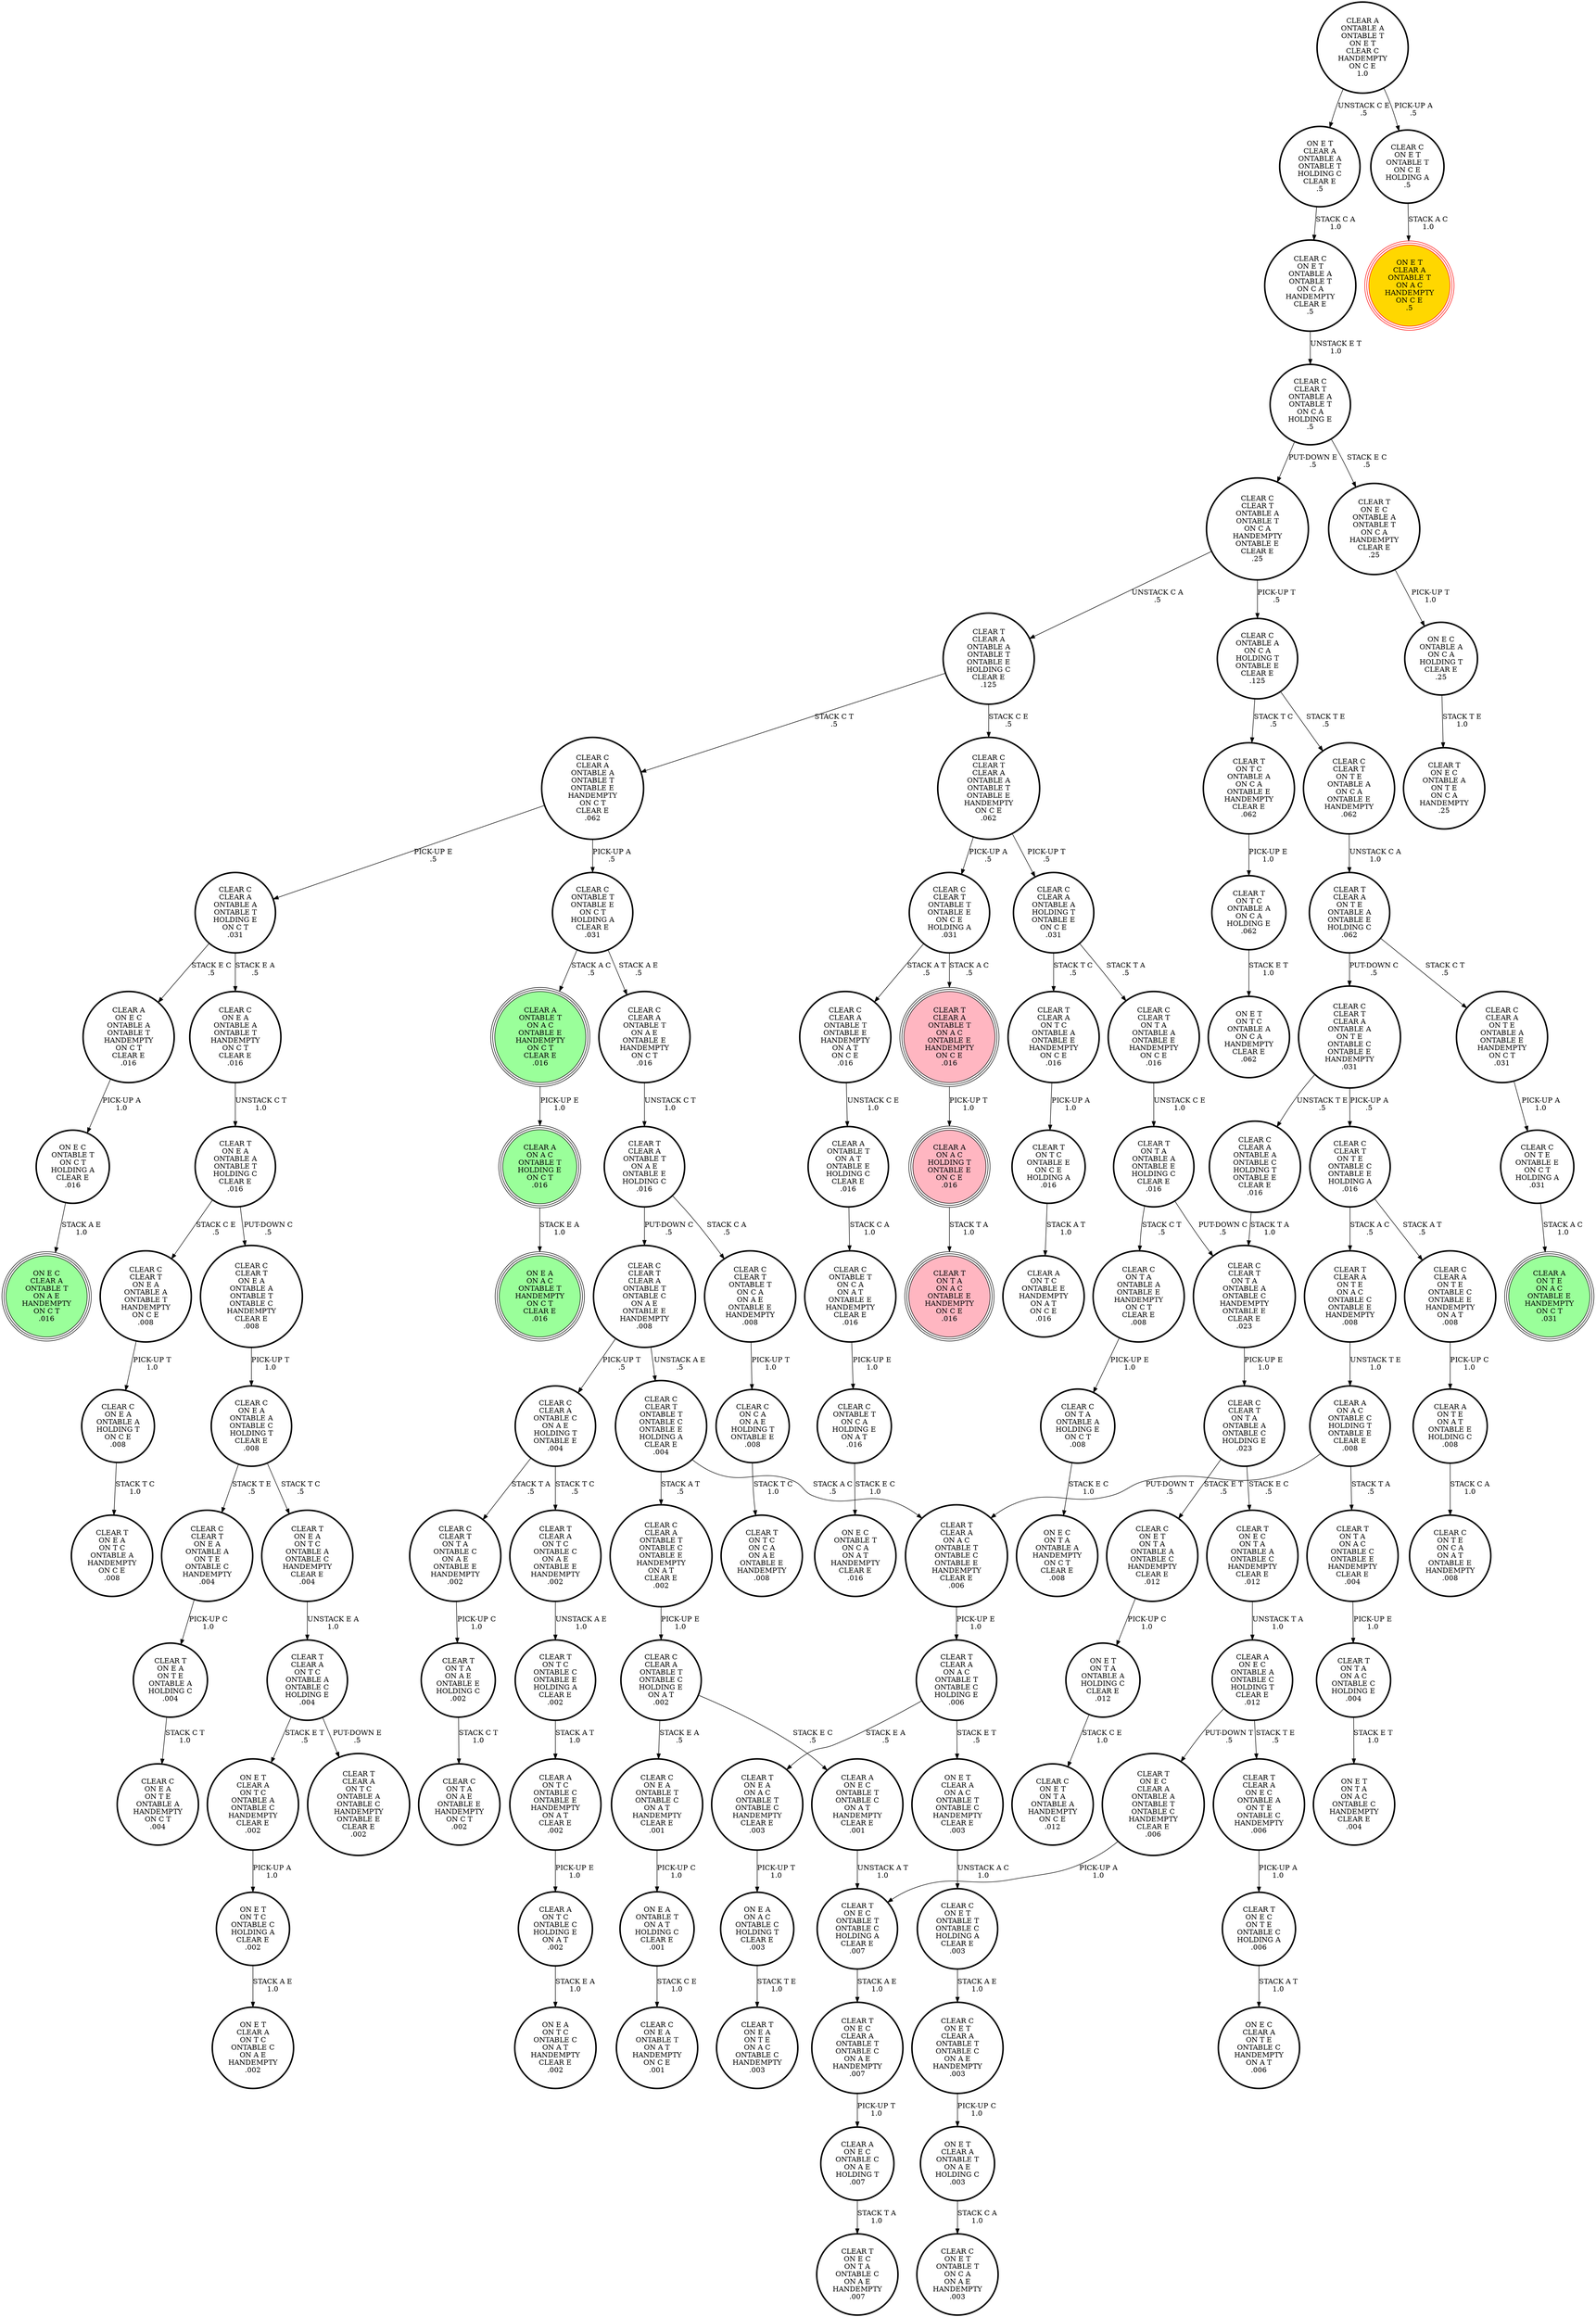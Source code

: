 digraph {
"CLEAR C\nCLEAR A\nON T E\nONTABLE C\nONTABLE E\nHANDEMPTY\nON A T\n.008\n" -> "CLEAR A\nON T E\nON A T\nONTABLE E\nHOLDING C\n.008\n"[label="PICK-UP C\n1.0\n"];
"CLEAR C\nCLEAR A\nONTABLE A\nHOLDING T\nONTABLE E\nON C E\n.031\n" -> "CLEAR T\nCLEAR A\nON T C\nONTABLE A\nONTABLE E\nHANDEMPTY\nON C E\n.016\n"[label="STACK T C\n.5\n"];
"CLEAR C\nCLEAR A\nONTABLE A\nHOLDING T\nONTABLE E\nON C E\n.031\n" -> "CLEAR C\nCLEAR T\nON T A\nONTABLE A\nONTABLE E\nHANDEMPTY\nON C E\n.016\n"[label="STACK T A\n.5\n"];
"CLEAR T\nON E A\nON A C\nONTABLE T\nONTABLE C\nHANDEMPTY\nCLEAR E\n.003\n" -> "ON E A\nON A C\nONTABLE C\nHOLDING T\nCLEAR E\n.003\n"[label="PICK-UP T\n1.0\n"];
"CLEAR C\nON T A\nONTABLE A\nHOLDING E\nON C T\n.008\n" -> "ON E C\nON T A\nONTABLE A\nHANDEMPTY\nON C T\nCLEAR E\n.008\n"[label="STACK E C\n1.0\n"];
"CLEAR T\nON T C\nONTABLE E\nON C E\nHOLDING A\n.016\n" -> "CLEAR A\nON T C\nONTABLE E\nHANDEMPTY\nON A T\nON C E\n.016\n"[label="STACK A T\n1.0\n"];
"CLEAR C\nON E T\nCLEAR A\nONTABLE T\nONTABLE C\nON A E\nHANDEMPTY\n.003\n" -> "ON E T\nCLEAR A\nONTABLE T\nON A E\nHOLDING C\n.003\n"[label="PICK-UP C\n1.0\n"];
"CLEAR T\nON E C\nON T E\nONTABLE C\nHOLDING A\n.006\n" -> "ON E C\nCLEAR A\nON T E\nONTABLE C\nHANDEMPTY\nON A T\n.006\n"[label="STACK A T\n1.0\n"];
"CLEAR T\nON T A\nONTABLE A\nONTABLE E\nHOLDING C\nCLEAR E\n.016\n" -> "CLEAR C\nCLEAR T\nON T A\nONTABLE A\nONTABLE C\nHANDEMPTY\nONTABLE E\nCLEAR E\n.023\n"[label="PUT-DOWN C\n.5\n"];
"CLEAR T\nON T A\nONTABLE A\nONTABLE E\nHOLDING C\nCLEAR E\n.016\n" -> "CLEAR C\nON T A\nONTABLE A\nONTABLE E\nHANDEMPTY\nON C T\nCLEAR E\n.008\n"[label="STACK C T\n.5\n"];
"CLEAR C\nCLEAR T\nONTABLE T\nONTABLE C\nONTABLE E\nHOLDING A\nCLEAR E\n.004\n" -> "CLEAR C\nCLEAR A\nONTABLE T\nONTABLE C\nONTABLE E\nHANDEMPTY\nON A T\nCLEAR E\n.002\n"[label="STACK A T\n.5\n"];
"CLEAR C\nCLEAR T\nONTABLE T\nONTABLE C\nONTABLE E\nHOLDING A\nCLEAR E\n.004\n" -> "CLEAR T\nCLEAR A\nON A C\nONTABLE T\nONTABLE C\nONTABLE E\nHANDEMPTY\nCLEAR E\n.006\n"[label="STACK A C\n.5\n"];
"CLEAR T\nON T C\nONTABLE A\nON C A\nONTABLE E\nHANDEMPTY\nCLEAR E\n.062\n" -> "CLEAR T\nON T C\nONTABLE A\nON C A\nHOLDING E\n.062\n"[label="PICK-UP E\n1.0\n"];
"CLEAR A\nON T C\nONTABLE C\nHOLDING E\nON A T\n.002\n" -> "ON E A\nON T C\nONTABLE C\nON A T\nHANDEMPTY\nCLEAR E\n.002\n"[label="STACK E A\n1.0\n"];
"CLEAR C\nON E T\nONTABLE A\nONTABLE T\nON C A\nHANDEMPTY\nCLEAR E\n.5\n" -> "CLEAR C\nCLEAR T\nONTABLE A\nONTABLE T\nON C A\nHOLDING E\n.5\n"[label="UNSTACK E T\n1.0\n"];
"CLEAR T\nCLEAR A\nON T C\nONTABLE A\nONTABLE E\nHANDEMPTY\nON C E\n.016\n" -> "CLEAR T\nON T C\nONTABLE E\nON C E\nHOLDING A\n.016\n"[label="PICK-UP A\n1.0\n"];
"CLEAR A\nON E C\nONTABLE C\nON A E\nHOLDING T\n.007\n" -> "CLEAR T\nON E C\nON T A\nONTABLE C\nON A E\nHANDEMPTY\n.007\n"[label="STACK T A\n1.0\n"];
"CLEAR T\nON T C\nONTABLE A\nON C A\nHOLDING E\n.062\n" -> "ON E T\nON T C\nONTABLE A\nON C A\nHANDEMPTY\nCLEAR E\n.062\n"[label="STACK E T\n1.0\n"];
"CLEAR C\nCLEAR T\nON T A\nONTABLE A\nONTABLE E\nHANDEMPTY\nON C E\n.016\n" -> "CLEAR T\nON T A\nONTABLE A\nONTABLE E\nHOLDING C\nCLEAR E\n.016\n"[label="UNSTACK C E\n1.0\n"];
"CLEAR A\nON E C\nONTABLE T\nONTABLE C\nON A T\nHANDEMPTY\nCLEAR E\n.001\n" -> "CLEAR T\nON E C\nONTABLE T\nONTABLE C\nHOLDING A\nCLEAR E\n.007\n"[label="UNSTACK A T\n1.0\n"];
"CLEAR T\nON E A\nON T E\nONTABLE A\nHOLDING C\n.004\n" -> "CLEAR C\nON E A\nON T E\nONTABLE A\nHANDEMPTY\nON C T\n.004\n"[label="STACK C T\n1.0\n"];
"CLEAR T\nCLEAR A\nONTABLE T\nON A C\nONTABLE E\nHANDEMPTY\nON C E\n.016\n" -> "CLEAR A\nON A C\nHOLDING T\nONTABLE E\nON C E\n.016\n"[label="PICK-UP T\n1.0\n"];
"CLEAR T\nCLEAR A\nON T E\nON A C\nONTABLE C\nONTABLE E\nHANDEMPTY\n.008\n" -> "CLEAR A\nON A C\nONTABLE C\nHOLDING T\nONTABLE E\nCLEAR E\n.008\n"[label="UNSTACK T E\n1.0\n"];
"CLEAR T\nON T A\nON A C\nONTABLE C\nONTABLE E\nHANDEMPTY\nCLEAR E\n.004\n" -> "CLEAR T\nON T A\nON A C\nONTABLE C\nHOLDING E\n.004\n"[label="PICK-UP E\n1.0\n"];
"CLEAR C\nONTABLE A\nON C A\nHOLDING T\nONTABLE E\nCLEAR E\n.125\n" -> "CLEAR C\nCLEAR T\nON T E\nONTABLE A\nON C A\nONTABLE E\nHANDEMPTY\n.062\n"[label="STACK T E\n.5\n"];
"CLEAR C\nONTABLE A\nON C A\nHOLDING T\nONTABLE E\nCLEAR E\n.125\n" -> "CLEAR T\nON T C\nONTABLE A\nON C A\nONTABLE E\nHANDEMPTY\nCLEAR E\n.062\n"[label="STACK T C\n.5\n"];
"ON E T\nCLEAR A\nON T C\nONTABLE A\nONTABLE C\nHANDEMPTY\nCLEAR E\n.002\n" -> "ON E T\nON T C\nONTABLE C\nHOLDING A\nCLEAR E\n.002\n"[label="PICK-UP A\n1.0\n"];
"CLEAR C\nON E A\nONTABLE A\nONTABLE C\nHOLDING T\nCLEAR E\n.008\n" -> "CLEAR T\nON E A\nON T C\nONTABLE A\nONTABLE C\nHANDEMPTY\nCLEAR E\n.004\n"[label="STACK T C\n.5\n"];
"CLEAR C\nON E A\nONTABLE A\nONTABLE C\nHOLDING T\nCLEAR E\n.008\n" -> "CLEAR C\nCLEAR T\nON E A\nONTABLE A\nON T E\nONTABLE C\nHANDEMPTY\n.004\n"[label="STACK T E\n.5\n"];
"CLEAR A\nONTABLE T\nON A C\nONTABLE E\nHANDEMPTY\nON C T\nCLEAR E\n.016\n" -> "CLEAR A\nON A C\nONTABLE T\nHOLDING E\nON C T\n.016\n"[label="PICK-UP E\n1.0\n"];
"CLEAR T\nON T A\nON A E\nONTABLE E\nHOLDING C\n.002\n" -> "CLEAR C\nON T A\nON A E\nONTABLE E\nHANDEMPTY\nON C T\n.002\n"[label="STACK C T\n1.0\n"];
"CLEAR T\nON T A\nON A C\nONTABLE C\nHOLDING E\n.004\n" -> "ON E T\nON T A\nON A C\nONTABLE C\nHANDEMPTY\nCLEAR E\n.004\n"[label="STACK E T\n1.0\n"];
"CLEAR T\nON E C\nONTABLE T\nONTABLE C\nHOLDING A\nCLEAR E\n.007\n" -> "CLEAR T\nON E C\nCLEAR A\nONTABLE T\nONTABLE C\nON A E\nHANDEMPTY\n.007\n"[label="STACK A E\n1.0\n"];
"CLEAR T\nCLEAR A\nON T C\nONTABLE A\nONTABLE C\nHOLDING E\n.004\n" -> "CLEAR T\nCLEAR A\nON T C\nONTABLE A\nONTABLE C\nHANDEMPTY\nONTABLE E\nCLEAR E\n.002\n"[label="PUT-DOWN E\n.5\n"];
"CLEAR T\nCLEAR A\nON T C\nONTABLE A\nONTABLE C\nHOLDING E\n.004\n" -> "ON E T\nCLEAR A\nON T C\nONTABLE A\nONTABLE C\nHANDEMPTY\nCLEAR E\n.002\n"[label="STACK E T\n.5\n"];
"CLEAR C\nON E T\nONTABLE T\nONTABLE C\nHOLDING A\nCLEAR E\n.003\n" -> "CLEAR C\nON E T\nCLEAR A\nONTABLE T\nONTABLE C\nON A E\nHANDEMPTY\n.003\n"[label="STACK A E\n1.0\n"];
"CLEAR A\nON T C\nONTABLE C\nONTABLE E\nHANDEMPTY\nON A T\nCLEAR E\n.002\n" -> "CLEAR A\nON T C\nONTABLE C\nHOLDING E\nON A T\n.002\n"[label="PICK-UP E\n1.0\n"];
"CLEAR C\nCLEAR T\nONTABLE T\nONTABLE E\nON C E\nHOLDING A\n.031\n" -> "CLEAR C\nCLEAR A\nONTABLE T\nONTABLE E\nHANDEMPTY\nON A T\nON C E\n.016\n"[label="STACK A T\n.5\n"];
"CLEAR C\nCLEAR T\nONTABLE T\nONTABLE E\nON C E\nHOLDING A\n.031\n" -> "CLEAR T\nCLEAR A\nONTABLE T\nON A C\nONTABLE E\nHANDEMPTY\nON C E\n.016\n"[label="STACK A C\n.5\n"];
"CLEAR C\nON E A\nONTABLE A\nONTABLE T\nHANDEMPTY\nON C T\nCLEAR E\n.016\n" -> "CLEAR T\nON E A\nONTABLE A\nONTABLE T\nHOLDING C\nCLEAR E\n.016\n"[label="UNSTACK C T\n1.0\n"];
"CLEAR A\nON A C\nONTABLE C\nHOLDING T\nONTABLE E\nCLEAR E\n.008\n" -> "CLEAR T\nCLEAR A\nON A C\nONTABLE T\nONTABLE C\nONTABLE E\nHANDEMPTY\nCLEAR E\n.006\n"[label="PUT-DOWN T\n.5\n"];
"CLEAR A\nON A C\nONTABLE C\nHOLDING T\nONTABLE E\nCLEAR E\n.008\n" -> "CLEAR T\nON T A\nON A C\nONTABLE C\nONTABLE E\nHANDEMPTY\nCLEAR E\n.004\n"[label="STACK T A\n.5\n"];
"CLEAR C\nCLEAR A\nONTABLE A\nONTABLE T\nONTABLE E\nHANDEMPTY\nON C T\nCLEAR E\n.062\n" -> "CLEAR C\nONTABLE T\nONTABLE E\nON C T\nHOLDING A\nCLEAR E\n.031\n"[label="PICK-UP A\n.5\n"];
"CLEAR C\nCLEAR A\nONTABLE A\nONTABLE T\nONTABLE E\nHANDEMPTY\nON C T\nCLEAR E\n.062\n" -> "CLEAR C\nCLEAR A\nONTABLE A\nONTABLE T\nHOLDING E\nON C T\n.031\n"[label="PICK-UP E\n.5\n"];
"CLEAR T\nON E C\nCLEAR A\nONTABLE T\nONTABLE C\nON A E\nHANDEMPTY\n.007\n" -> "CLEAR A\nON E C\nONTABLE C\nON A E\nHOLDING T\n.007\n"[label="PICK-UP T\n1.0\n"];
"CLEAR T\nON E C\nCLEAR A\nONTABLE A\nONTABLE T\nONTABLE C\nHANDEMPTY\nCLEAR E\n.006\n" -> "CLEAR T\nON E C\nONTABLE T\nONTABLE C\nHOLDING A\nCLEAR E\n.007\n"[label="PICK-UP A\n1.0\n"];
"CLEAR C\nCLEAR T\nON T A\nONTABLE A\nONTABLE C\nHANDEMPTY\nONTABLE E\nCLEAR E\n.023\n" -> "CLEAR C\nCLEAR T\nON T A\nONTABLE A\nONTABLE C\nHOLDING E\n.023\n"[label="PICK-UP E\n1.0\n"];
"CLEAR C\nCLEAR T\nCLEAR A\nONTABLE T\nONTABLE C\nON A E\nONTABLE E\nHANDEMPTY\n.008\n" -> "CLEAR C\nCLEAR A\nONTABLE C\nON A E\nHOLDING T\nONTABLE E\n.004\n"[label="PICK-UP T\n.5\n"];
"CLEAR C\nCLEAR T\nCLEAR A\nONTABLE T\nONTABLE C\nON A E\nONTABLE E\nHANDEMPTY\n.008\n" -> "CLEAR C\nCLEAR T\nONTABLE T\nONTABLE C\nONTABLE E\nHOLDING A\nCLEAR E\n.004\n"[label="UNSTACK A E\n.5\n"];
"CLEAR A\nON T E\nON A T\nONTABLE E\nHOLDING C\n.008\n" -> "CLEAR C\nON T E\nON C A\nON A T\nONTABLE E\nHANDEMPTY\n.008\n"[label="STACK C A\n1.0\n"];
"CLEAR C\nON E T\nONTABLE T\nON C E\nHOLDING A\n.5\n" -> "ON E T\nCLEAR A\nONTABLE T\nON A C\nHANDEMPTY\nON C E\n.5\n"[label="STACK A C\n1.0\n"];
"CLEAR C\nCLEAR A\nONTABLE A\nONTABLE T\nHOLDING E\nON C T\n.031\n" -> "CLEAR A\nON E C\nONTABLE A\nONTABLE T\nHANDEMPTY\nON C T\nCLEAR E\n.016\n"[label="STACK E C\n.5\n"];
"CLEAR C\nCLEAR A\nONTABLE A\nONTABLE T\nHOLDING E\nON C T\n.031\n" -> "CLEAR C\nON E A\nONTABLE A\nONTABLE T\nHANDEMPTY\nON C T\nCLEAR E\n.016\n"[label="STACK E A\n.5\n"];
"CLEAR C\nON E A\nONTABLE A\nHOLDING T\nON C E\n.008\n" -> "CLEAR T\nON E A\nON T C\nONTABLE A\nHANDEMPTY\nON C E\n.008\n"[label="STACK T C\n1.0\n"];
"CLEAR T\nCLEAR A\nON E C\nONTABLE A\nON T E\nONTABLE C\nHANDEMPTY\n.006\n" -> "CLEAR T\nON E C\nON T E\nONTABLE C\nHOLDING A\n.006\n"[label="PICK-UP A\n1.0\n"];
"CLEAR C\nONTABLE T\nONTABLE E\nON C T\nHOLDING A\nCLEAR E\n.031\n" -> "CLEAR C\nCLEAR A\nONTABLE T\nON A E\nONTABLE E\nHANDEMPTY\nON C T\n.016\n"[label="STACK A E\n.5\n"];
"CLEAR C\nONTABLE T\nONTABLE E\nON C T\nHOLDING A\nCLEAR E\n.031\n" -> "CLEAR A\nONTABLE T\nON A C\nONTABLE E\nHANDEMPTY\nON C T\nCLEAR E\n.016\n"[label="STACK A C\n.5\n"];
"CLEAR C\nONTABLE T\nON C A\nHOLDING E\nON A T\n.016\n" -> "ON E C\nONTABLE T\nON C A\nON A T\nHANDEMPTY\nCLEAR E\n.016\n"[label="STACK E C\n1.0\n"];
"ON E T\nCLEAR A\nONTABLE T\nON A E\nHOLDING C\n.003\n" -> "CLEAR C\nON E T\nONTABLE T\nON C A\nON A E\nHANDEMPTY\n.003\n"[label="STACK C A\n1.0\n"];
"CLEAR C\nCLEAR A\nONTABLE T\nONTABLE E\nHANDEMPTY\nON A T\nON C E\n.016\n" -> "CLEAR A\nONTABLE T\nON A T\nONTABLE E\nHOLDING C\nCLEAR E\n.016\n"[label="UNSTACK C E\n1.0\n"];
"ON E A\nON A C\nONTABLE C\nHOLDING T\nCLEAR E\n.003\n" -> "CLEAR T\nON E A\nON T E\nON A C\nONTABLE C\nHANDEMPTY\n.003\n"[label="STACK T E\n1.0\n"];
"CLEAR A\nON E C\nONTABLE A\nONTABLE T\nHANDEMPTY\nON C T\nCLEAR E\n.016\n" -> "ON E C\nONTABLE T\nON C T\nHOLDING A\nCLEAR E\n.016\n"[label="PICK-UP A\n1.0\n"];
"CLEAR T\nON E A\nON T C\nONTABLE A\nONTABLE C\nHANDEMPTY\nCLEAR E\n.004\n" -> "CLEAR T\nCLEAR A\nON T C\nONTABLE A\nONTABLE C\nHOLDING E\n.004\n"[label="UNSTACK E A\n1.0\n"];
"ON E T\nCLEAR A\nONTABLE A\nONTABLE T\nHOLDING C\nCLEAR E\n.5\n" -> "CLEAR C\nON E T\nONTABLE A\nONTABLE T\nON C A\nHANDEMPTY\nCLEAR E\n.5\n"[label="STACK C A\n1.0\n"];
"CLEAR C\nCLEAR A\nONTABLE C\nON A E\nHOLDING T\nONTABLE E\n.004\n" -> "CLEAR T\nCLEAR A\nON T C\nONTABLE C\nON A E\nONTABLE E\nHANDEMPTY\n.002\n"[label="STACK T C\n.5\n"];
"CLEAR C\nCLEAR A\nONTABLE C\nON A E\nHOLDING T\nONTABLE E\n.004\n" -> "CLEAR C\nCLEAR T\nON T A\nONTABLE C\nON A E\nONTABLE E\nHANDEMPTY\n.002\n"[label="STACK T A\n.5\n"];
"CLEAR C\nCLEAR A\nONTABLE A\nONTABLE C\nHOLDING T\nONTABLE E\nCLEAR E\n.016\n" -> "CLEAR C\nCLEAR T\nON T A\nONTABLE A\nONTABLE C\nHANDEMPTY\nONTABLE E\nCLEAR E\n.023\n"[label="STACK T A\n1.0\n"];
"CLEAR C\nCLEAR T\nONTABLE A\nONTABLE T\nON C A\nHANDEMPTY\nONTABLE E\nCLEAR E\n.25\n" -> "CLEAR T\nCLEAR A\nONTABLE A\nONTABLE T\nONTABLE E\nHOLDING C\nCLEAR E\n.125\n"[label="UNSTACK C A\n.5\n"];
"CLEAR C\nCLEAR T\nONTABLE A\nONTABLE T\nON C A\nHANDEMPTY\nONTABLE E\nCLEAR E\n.25\n" -> "CLEAR C\nONTABLE A\nON C A\nHOLDING T\nONTABLE E\nCLEAR E\n.125\n"[label="PICK-UP T\n.5\n"];
"CLEAR T\nCLEAR A\nON A C\nONTABLE T\nONTABLE C\nHOLDING E\n.006\n" -> "ON E T\nCLEAR A\nON A C\nONTABLE T\nONTABLE C\nHANDEMPTY\nCLEAR E\n.003\n"[label="STACK E T\n.5\n"];
"CLEAR T\nCLEAR A\nON A C\nONTABLE T\nONTABLE C\nHOLDING E\n.006\n" -> "CLEAR T\nON E A\nON A C\nONTABLE T\nONTABLE C\nHANDEMPTY\nCLEAR E\n.003\n"[label="STACK E A\n.5\n"];
"ON E C\nONTABLE A\nON C A\nHOLDING T\nCLEAR E\n.25\n" -> "CLEAR T\nON E C\nONTABLE A\nON T E\nON C A\nHANDEMPTY\n.25\n"[label="STACK T E\n1.0\n"];
"CLEAR C\nCLEAR T\nCLEAR A\nONTABLE A\nON T E\nONTABLE C\nONTABLE E\nHANDEMPTY\n.031\n" -> "CLEAR C\nCLEAR A\nONTABLE A\nONTABLE C\nHOLDING T\nONTABLE E\nCLEAR E\n.016\n"[label="UNSTACK T E\n.5\n"];
"CLEAR C\nCLEAR T\nCLEAR A\nONTABLE A\nON T E\nONTABLE C\nONTABLE E\nHANDEMPTY\n.031\n" -> "CLEAR C\nCLEAR T\nON T E\nONTABLE C\nONTABLE E\nHOLDING A\n.016\n"[label="PICK-UP A\n.5\n"];
"ON E T\nON T A\nONTABLE A\nHOLDING C\nCLEAR E\n.012\n" -> "CLEAR C\nON E T\nON T A\nONTABLE A\nHANDEMPTY\nON C E\n.012\n"[label="STACK C E\n1.0\n"];
"CLEAR A\nON A C\nHOLDING T\nONTABLE E\nON C E\n.016\n" -> "CLEAR T\nON T A\nON A C\nONTABLE E\nHANDEMPTY\nON C E\n.016\n"[label="STACK T A\n1.0\n"];
"CLEAR C\nCLEAR A\nONTABLE T\nONTABLE C\nONTABLE E\nHANDEMPTY\nON A T\nCLEAR E\n.002\n" -> "CLEAR C\nCLEAR A\nONTABLE T\nONTABLE C\nHOLDING E\nON A T\n.002\n"[label="PICK-UP E\n1.0\n"];
"CLEAR C\nCLEAR T\nCLEAR A\nONTABLE A\nONTABLE T\nONTABLE E\nHANDEMPTY\nON C E\n.062\n" -> "CLEAR C\nCLEAR A\nONTABLE A\nHOLDING T\nONTABLE E\nON C E\n.031\n"[label="PICK-UP T\n.5\n"];
"CLEAR C\nCLEAR T\nCLEAR A\nONTABLE A\nONTABLE T\nONTABLE E\nHANDEMPTY\nON C E\n.062\n" -> "CLEAR C\nCLEAR T\nONTABLE T\nONTABLE E\nON C E\nHOLDING A\n.031\n"[label="PICK-UP A\n.5\n"];
"CLEAR C\nON T A\nONTABLE A\nONTABLE E\nHANDEMPTY\nON C T\nCLEAR E\n.008\n" -> "CLEAR C\nON T A\nONTABLE A\nHOLDING E\nON C T\n.008\n"[label="PICK-UP E\n1.0\n"];
"CLEAR C\nON T E\nONTABLE E\nON C T\nHOLDING A\n.031\n" -> "CLEAR A\nON T E\nON A C\nONTABLE E\nHANDEMPTY\nON C T\n.031\n"[label="STACK A C\n1.0\n"];
"CLEAR T\nCLEAR A\nON T E\nONTABLE A\nONTABLE E\nHOLDING C\n.062\n" -> "CLEAR C\nCLEAR T\nCLEAR A\nONTABLE A\nON T E\nONTABLE C\nONTABLE E\nHANDEMPTY\n.031\n"[label="PUT-DOWN C\n.5\n"];
"CLEAR T\nCLEAR A\nON T E\nONTABLE A\nONTABLE E\nHOLDING C\n.062\n" -> "CLEAR C\nCLEAR A\nON T E\nONTABLE A\nONTABLE E\nHANDEMPTY\nON C T\n.031\n"[label="STACK C T\n.5\n"];
"CLEAR T\nCLEAR A\nON A C\nONTABLE T\nONTABLE C\nONTABLE E\nHANDEMPTY\nCLEAR E\n.006\n" -> "CLEAR T\nCLEAR A\nON A C\nONTABLE T\nONTABLE C\nHOLDING E\n.006\n"[label="PICK-UP E\n1.0\n"];
"ON E T\nON T C\nONTABLE C\nHOLDING A\nCLEAR E\n.002\n" -> "ON E T\nCLEAR A\nON T C\nONTABLE C\nON A E\nHANDEMPTY\n.002\n"[label="STACK A E\n1.0\n"];
"CLEAR A\nONTABLE T\nON A T\nONTABLE E\nHOLDING C\nCLEAR E\n.016\n" -> "CLEAR C\nONTABLE T\nON C A\nON A T\nONTABLE E\nHANDEMPTY\nCLEAR E\n.016\n"[label="STACK C A\n1.0\n"];
"CLEAR T\nCLEAR A\nON T C\nONTABLE C\nON A E\nONTABLE E\nHANDEMPTY\n.002\n" -> "CLEAR T\nON T C\nONTABLE C\nONTABLE E\nHOLDING A\nCLEAR E\n.002\n"[label="UNSTACK A E\n1.0\n"];
"CLEAR T\nCLEAR A\nONTABLE T\nON A E\nONTABLE E\nHOLDING C\n.016\n" -> "CLEAR C\nCLEAR T\nCLEAR A\nONTABLE T\nONTABLE C\nON A E\nONTABLE E\nHANDEMPTY\n.008\n"[label="PUT-DOWN C\n.5\n"];
"CLEAR T\nCLEAR A\nONTABLE T\nON A E\nONTABLE E\nHOLDING C\n.016\n" -> "CLEAR C\nCLEAR T\nONTABLE T\nON C A\nON A E\nONTABLE E\nHANDEMPTY\n.008\n"[label="STACK C A\n.5\n"];
"CLEAR C\nCLEAR T\nON T A\nONTABLE C\nON A E\nONTABLE E\nHANDEMPTY\n.002\n" -> "CLEAR T\nON T A\nON A E\nONTABLE E\nHOLDING C\n.002\n"[label="PICK-UP C\n1.0\n"];
"CLEAR C\nCLEAR T\nON E A\nONTABLE A\nONTABLE T\nONTABLE C\nHANDEMPTY\nCLEAR E\n.008\n" -> "CLEAR C\nON E A\nONTABLE A\nONTABLE C\nHOLDING T\nCLEAR E\n.008\n"[label="PICK-UP T\n1.0\n"];
"CLEAR C\nCLEAR T\nON T E\nONTABLE C\nONTABLE E\nHOLDING A\n.016\n" -> "CLEAR T\nCLEAR A\nON T E\nON A C\nONTABLE C\nONTABLE E\nHANDEMPTY\n.008\n"[label="STACK A C\n.5\n"];
"CLEAR C\nCLEAR T\nON T E\nONTABLE C\nONTABLE E\nHOLDING A\n.016\n" -> "CLEAR C\nCLEAR A\nON T E\nONTABLE C\nONTABLE E\nHANDEMPTY\nON A T\n.008\n"[label="STACK A T\n.5\n"];
"CLEAR C\nCLEAR A\nONTABLE T\nON A E\nONTABLE E\nHANDEMPTY\nON C T\n.016\n" -> "CLEAR T\nCLEAR A\nONTABLE T\nON A E\nONTABLE E\nHOLDING C\n.016\n"[label="UNSTACK C T\n1.0\n"];
"CLEAR C\nCLEAR T\nON E A\nONTABLE A\nONTABLE T\nHANDEMPTY\nON C E\n.008\n" -> "CLEAR C\nON E A\nONTABLE A\nHOLDING T\nON C E\n.008\n"[label="PICK-UP T\n1.0\n"];
"CLEAR T\nON T C\nONTABLE C\nONTABLE E\nHOLDING A\nCLEAR E\n.002\n" -> "CLEAR A\nON T C\nONTABLE C\nONTABLE E\nHANDEMPTY\nON A T\nCLEAR E\n.002\n"[label="STACK A T\n1.0\n"];
"ON E C\nONTABLE T\nON C T\nHOLDING A\nCLEAR E\n.016\n" -> "ON E C\nCLEAR A\nONTABLE T\nON A E\nHANDEMPTY\nON C T\n.016\n"[label="STACK A E\n1.0\n"];
"CLEAR C\nON E A\nONTABLE T\nONTABLE C\nON A T\nHANDEMPTY\nCLEAR E\n.001\n" -> "ON E A\nONTABLE T\nON A T\nHOLDING C\nCLEAR E\n.001\n"[label="PICK-UP C\n1.0\n"];
"CLEAR C\nCLEAR T\nON E A\nONTABLE A\nON T E\nONTABLE C\nHANDEMPTY\n.004\n" -> "CLEAR T\nON E A\nON T E\nONTABLE A\nHOLDING C\n.004\n"[label="PICK-UP C\n1.0\n"];
"CLEAR T\nON E A\nONTABLE A\nONTABLE T\nHOLDING C\nCLEAR E\n.016\n" -> "CLEAR C\nCLEAR T\nON E A\nONTABLE A\nONTABLE T\nONTABLE C\nHANDEMPTY\nCLEAR E\n.008\n"[label="PUT-DOWN C\n.5\n"];
"CLEAR T\nON E A\nONTABLE A\nONTABLE T\nHOLDING C\nCLEAR E\n.016\n" -> "CLEAR C\nCLEAR T\nON E A\nONTABLE A\nONTABLE T\nHANDEMPTY\nON C E\n.008\n"[label="STACK C E\n.5\n"];
"CLEAR C\nCLEAR T\nON T A\nONTABLE A\nONTABLE C\nHOLDING E\n.023\n" -> "CLEAR C\nON E T\nON T A\nONTABLE A\nONTABLE C\nHANDEMPTY\nCLEAR E\n.012\n"[label="STACK E T\n.5\n"];
"CLEAR C\nCLEAR T\nON T A\nONTABLE A\nONTABLE C\nHOLDING E\n.023\n" -> "CLEAR T\nON E C\nON T A\nONTABLE A\nONTABLE C\nHANDEMPTY\nCLEAR E\n.012\n"[label="STACK E C\n.5\n"];
"CLEAR T\nON E C\nON T A\nONTABLE A\nONTABLE C\nHANDEMPTY\nCLEAR E\n.012\n" -> "CLEAR A\nON E C\nONTABLE A\nONTABLE C\nHOLDING T\nCLEAR E\n.012\n"[label="UNSTACK T A\n1.0\n"];
"CLEAR C\nCLEAR A\nON T E\nONTABLE A\nONTABLE E\nHANDEMPTY\nON C T\n.031\n" -> "CLEAR C\nON T E\nONTABLE E\nON C T\nHOLDING A\n.031\n"[label="PICK-UP A\n1.0\n"];
"CLEAR C\nCLEAR A\nONTABLE T\nONTABLE C\nHOLDING E\nON A T\n.002\n" -> "CLEAR A\nON E C\nONTABLE T\nONTABLE C\nON A T\nHANDEMPTY\nCLEAR E\n.001\n"[label="STACK E C\n.5\n"];
"CLEAR C\nCLEAR A\nONTABLE T\nONTABLE C\nHOLDING E\nON A T\n.002\n" -> "CLEAR C\nON E A\nONTABLE T\nONTABLE C\nON A T\nHANDEMPTY\nCLEAR E\n.001\n"[label="STACK E A\n.5\n"];
"CLEAR C\nCLEAR T\nON T E\nONTABLE A\nON C A\nONTABLE E\nHANDEMPTY\n.062\n" -> "CLEAR T\nCLEAR A\nON T E\nONTABLE A\nONTABLE E\nHOLDING C\n.062\n"[label="UNSTACK C A\n1.0\n"];
"CLEAR A\nON E C\nONTABLE A\nONTABLE C\nHOLDING T\nCLEAR E\n.012\n" -> "CLEAR T\nON E C\nCLEAR A\nONTABLE A\nONTABLE T\nONTABLE C\nHANDEMPTY\nCLEAR E\n.006\n"[label="PUT-DOWN T\n.5\n"];
"CLEAR A\nON E C\nONTABLE A\nONTABLE C\nHOLDING T\nCLEAR E\n.012\n" -> "CLEAR T\nCLEAR A\nON E C\nONTABLE A\nON T E\nONTABLE C\nHANDEMPTY\n.006\n"[label="STACK T E\n.5\n"];
"CLEAR C\nCLEAR T\nONTABLE A\nONTABLE T\nON C A\nHOLDING E\n.5\n" -> "CLEAR T\nON E C\nONTABLE A\nONTABLE T\nON C A\nHANDEMPTY\nCLEAR E\n.25\n"[label="STACK E C\n.5\n"];
"CLEAR C\nCLEAR T\nONTABLE A\nONTABLE T\nON C A\nHOLDING E\n.5\n" -> "CLEAR C\nCLEAR T\nONTABLE A\nONTABLE T\nON C A\nHANDEMPTY\nONTABLE E\nCLEAR E\n.25\n"[label="PUT-DOWN E\n.5\n"];
"ON E T\nCLEAR A\nON A C\nONTABLE T\nONTABLE C\nHANDEMPTY\nCLEAR E\n.003\n" -> "CLEAR C\nON E T\nONTABLE T\nONTABLE C\nHOLDING A\nCLEAR E\n.003\n"[label="UNSTACK A C\n1.0\n"];
"CLEAR A\nONTABLE A\nONTABLE T\nON E T\nCLEAR C\nHANDEMPTY\nON C E\n1.0\n" -> "CLEAR C\nON E T\nONTABLE T\nON C E\nHOLDING A\n.5\n"[label="PICK-UP A\n.5\n"];
"CLEAR A\nONTABLE A\nONTABLE T\nON E T\nCLEAR C\nHANDEMPTY\nON C E\n1.0\n" -> "ON E T\nCLEAR A\nONTABLE A\nONTABLE T\nHOLDING C\nCLEAR E\n.5\n"[label="UNSTACK C E\n.5\n"];
"CLEAR T\nCLEAR A\nONTABLE A\nONTABLE T\nONTABLE E\nHOLDING C\nCLEAR E\n.125\n" -> "CLEAR C\nCLEAR A\nONTABLE A\nONTABLE T\nONTABLE E\nHANDEMPTY\nON C T\nCLEAR E\n.062\n"[label="STACK C T\n.5\n"];
"CLEAR T\nCLEAR A\nONTABLE A\nONTABLE T\nONTABLE E\nHOLDING C\nCLEAR E\n.125\n" -> "CLEAR C\nCLEAR T\nCLEAR A\nONTABLE A\nONTABLE T\nONTABLE E\nHANDEMPTY\nON C E\n.062\n"[label="STACK C E\n.5\n"];
"CLEAR A\nON A C\nONTABLE T\nHOLDING E\nON C T\n.016\n" -> "ON E A\nON A C\nONTABLE T\nHANDEMPTY\nON C T\nCLEAR E\n.016\n"[label="STACK E A\n1.0\n"];
"CLEAR C\nON C A\nON A E\nHOLDING T\nONTABLE E\n.008\n" -> "CLEAR T\nON T C\nON C A\nON A E\nONTABLE E\nHANDEMPTY\n.008\n"[label="STACK T C\n1.0\n"];
"CLEAR C\nONTABLE T\nON C A\nON A T\nONTABLE E\nHANDEMPTY\nCLEAR E\n.016\n" -> "CLEAR C\nONTABLE T\nON C A\nHOLDING E\nON A T\n.016\n"[label="PICK-UP E\n1.0\n"];
"CLEAR C\nCLEAR T\nONTABLE T\nON C A\nON A E\nONTABLE E\nHANDEMPTY\n.008\n" -> "CLEAR C\nON C A\nON A E\nHOLDING T\nONTABLE E\n.008\n"[label="PICK-UP T\n1.0\n"];
"CLEAR T\nON E C\nONTABLE A\nONTABLE T\nON C A\nHANDEMPTY\nCLEAR E\n.25\n" -> "ON E C\nONTABLE A\nON C A\nHOLDING T\nCLEAR E\n.25\n"[label="PICK-UP T\n1.0\n"];
"ON E A\nONTABLE T\nON A T\nHOLDING C\nCLEAR E\n.001\n" -> "CLEAR C\nON E A\nONTABLE T\nON A T\nHANDEMPTY\nON C E\n.001\n"[label="STACK C E\n1.0\n"];
"CLEAR C\nON E T\nON T A\nONTABLE A\nONTABLE C\nHANDEMPTY\nCLEAR E\n.012\n" -> "ON E T\nON T A\nONTABLE A\nHOLDING C\nCLEAR E\n.012\n"[label="PICK-UP C\n1.0\n"];
"CLEAR C\nON T E\nON C A\nON A T\nONTABLE E\nHANDEMPTY\n.008\n" [shape=circle, penwidth=3];
"CLEAR C\nON E T\nON T A\nONTABLE A\nHANDEMPTY\nON C E\n.012\n" [shape=circle, penwidth=3];
"ON E C\nCLEAR A\nON T E\nONTABLE C\nHANDEMPTY\nON A T\n.006\n" [shape=circle, penwidth=3];
"CLEAR T\nON E A\nON T C\nONTABLE A\nHANDEMPTY\nON C E\n.008\n" [shape=circle, penwidth=3];
"CLEAR A\nON T E\nON A C\nONTABLE E\nHANDEMPTY\nON C T\n.031\n" [shape=circle, style=filled, fillcolor=palegreen1, peripheries=3];
"CLEAR C\nON T A\nON A E\nONTABLE E\nHANDEMPTY\nON C T\n.002\n" [shape=circle, penwidth=3];
"CLEAR T\nON T C\nON C A\nON A E\nONTABLE E\nHANDEMPTY\n.008\n" [shape=circle, penwidth=3];
"CLEAR T\nON E C\nONTABLE A\nON T E\nON C A\nHANDEMPTY\n.25\n" [shape=circle, penwidth=3];
"CLEAR T\nON E C\nON T A\nONTABLE C\nON A E\nHANDEMPTY\n.007\n" [shape=circle, penwidth=3];
"CLEAR T\nON T A\nON A C\nONTABLE E\nHANDEMPTY\nON C E\n.016\n" [shape=circle, style=filled, fillcolor=lightpink, peripheries=3];
"ON E T\nCLEAR A\nON T C\nONTABLE C\nON A E\nHANDEMPTY\n.002\n" [shape=circle, penwidth=3];
"ON E T\nON T C\nONTABLE A\nON C A\nHANDEMPTY\nCLEAR E\n.062\n" [shape=circle, penwidth=3];
"ON E C\nCLEAR A\nONTABLE T\nON A E\nHANDEMPTY\nON C T\n.016\n" [shape=circle, style=filled, fillcolor=palegreen1, peripheries=3];
"CLEAR A\nON T C\nONTABLE E\nHANDEMPTY\nON A T\nON C E\n.016\n" [shape=circle, penwidth=3];
"CLEAR C\nON E A\nON T E\nONTABLE A\nHANDEMPTY\nON C T\n.004\n" [shape=circle, penwidth=3];
"CLEAR C\nON E A\nONTABLE T\nON A T\nHANDEMPTY\nON C E\n.001\n" [shape=circle, penwidth=3];
"CLEAR T\nCLEAR A\nON T C\nONTABLE A\nONTABLE C\nHANDEMPTY\nONTABLE E\nCLEAR E\n.002\n" [shape=circle, penwidth=3];
"CLEAR C\nON E T\nONTABLE T\nON C A\nON A E\nHANDEMPTY\n.003\n" [shape=circle, penwidth=3];
"ON E A\nON A C\nONTABLE T\nHANDEMPTY\nON C T\nCLEAR E\n.016\n" [shape=circle, style=filled, fillcolor=palegreen1, peripheries=3];
"ON E C\nONTABLE T\nON C A\nON A T\nHANDEMPTY\nCLEAR E\n.016\n" [shape=circle, penwidth=3];
"CLEAR T\nON E A\nON T E\nON A C\nONTABLE C\nHANDEMPTY\n.003\n" [shape=circle, penwidth=3];
"ON E T\nON T A\nON A C\nONTABLE C\nHANDEMPTY\nCLEAR E\n.004\n" [shape=circle, penwidth=3];
"ON E A\nON T C\nONTABLE C\nON A T\nHANDEMPTY\nCLEAR E\n.002\n" [shape=circle, penwidth=3];
"ON E C\nON T A\nONTABLE A\nHANDEMPTY\nON C T\nCLEAR E\n.008\n" [shape=circle, penwidth=3];
"ON E T\nCLEAR A\nONTABLE T\nON A C\nHANDEMPTY\nON C E\n.5\n" [shape=circle, style=filled color=red, fillcolor=gold, peripheries=3];
"CLEAR T\nCLEAR A\nON A C\nONTABLE T\nONTABLE C\nONTABLE E\nHANDEMPTY\nCLEAR E\n.006\n" [shape=circle, penwidth=3];
"CLEAR C\nON T E\nON C A\nON A T\nONTABLE E\nHANDEMPTY\n.008\n" [shape=circle, penwidth=3];
"CLEAR C\nCLEAR A\nONTABLE A\nONTABLE T\nONTABLE E\nHANDEMPTY\nON C T\nCLEAR E\n.062\n" [shape=circle, penwidth=3];
"CLEAR T\nCLEAR A\nON T C\nONTABLE A\nONTABLE C\nHOLDING E\n.004\n" [shape=circle, penwidth=3];
"CLEAR C\nON E T\nON T A\nONTABLE A\nHANDEMPTY\nON C E\n.012\n" [shape=circle, penwidth=3];
"CLEAR C\nCLEAR A\nONTABLE A\nONTABLE T\nHOLDING E\nON C T\n.031\n" [shape=circle, penwidth=3];
"CLEAR T\nCLEAR A\nON A C\nONTABLE T\nONTABLE C\nHOLDING E\n.006\n" [shape=circle, penwidth=3];
"ON E C\nCLEAR A\nON T E\nONTABLE C\nHANDEMPTY\nON A T\n.006\n" [shape=circle, penwidth=3];
"CLEAR C\nCLEAR A\nONTABLE T\nONTABLE C\nONTABLE E\nHANDEMPTY\nON A T\nCLEAR E\n.002\n" [shape=circle, penwidth=3];
"CLEAR T\nCLEAR A\nONTABLE A\nONTABLE T\nONTABLE E\nHOLDING C\nCLEAR E\n.125\n" [shape=circle, penwidth=3];
"CLEAR C\nON E T\nCLEAR A\nONTABLE T\nONTABLE C\nON A E\nHANDEMPTY\n.003\n" [shape=circle, penwidth=3];
"CLEAR T\nON E A\nONTABLE A\nONTABLE T\nHOLDING C\nCLEAR E\n.016\n" [shape=circle, penwidth=3];
"CLEAR C\nON E T\nONTABLE T\nON C E\nHOLDING A\n.5\n" [shape=circle, penwidth=3];
"CLEAR T\nON E A\nON T C\nONTABLE A\nHANDEMPTY\nON C E\n.008\n" [shape=circle, penwidth=3];
"CLEAR C\nCLEAR T\nON T A\nONTABLE A\nONTABLE C\nHANDEMPTY\nONTABLE E\nCLEAR E\n.023\n" [shape=circle, penwidth=3];
"CLEAR T\nON E C\nCLEAR A\nONTABLE A\nONTABLE T\nONTABLE C\nHANDEMPTY\nCLEAR E\n.006\n" [shape=circle, penwidth=3];
"CLEAR A\nON T E\nON A C\nONTABLE E\nHANDEMPTY\nON C T\n.031\n" [shape=circle, style=filled, fillcolor=palegreen1, peripheries=3];
"ON E C\nONTABLE T\nON C T\nHOLDING A\nCLEAR E\n.016\n" [shape=circle, penwidth=3];
"CLEAR C\nON T A\nON A E\nONTABLE E\nHANDEMPTY\nON C T\n.002\n" [shape=circle, penwidth=3];
"ON E T\nCLEAR A\nONTABLE A\nONTABLE T\nHOLDING C\nCLEAR E\n.5\n" [shape=circle, penwidth=3];
"CLEAR A\nONTABLE A\nONTABLE T\nON E T\nCLEAR C\nHANDEMPTY\nON C E\n1.0\n" [shape=circle, penwidth=3];
"CLEAR T\nON E A\nON A C\nONTABLE T\nONTABLE C\nHANDEMPTY\nCLEAR E\n.003\n" [shape=circle, penwidth=3];
"CLEAR T\nON T C\nON C A\nON A E\nONTABLE E\nHANDEMPTY\n.008\n" [shape=circle, penwidth=3];
"CLEAR C\nCLEAR T\nONTABLE A\nONTABLE T\nON C A\nHOLDING E\n.5\n" [shape=circle, penwidth=3];
"CLEAR C\nON E A\nONTABLE A\nONTABLE C\nHOLDING T\nCLEAR E\n.008\n" [shape=circle, penwidth=3];
"CLEAR T\nON E C\nONTABLE A\nON T E\nON C A\nHANDEMPTY\n.25\n" [shape=circle, penwidth=3];
"CLEAR T\nCLEAR A\nON T E\nONTABLE A\nONTABLE E\nHOLDING C\n.062\n" [shape=circle, penwidth=3];
"CLEAR C\nONTABLE T\nON C A\nON A T\nONTABLE E\nHANDEMPTY\nCLEAR E\n.016\n" [shape=circle, penwidth=3];
"CLEAR C\nCLEAR A\nON T E\nONTABLE C\nONTABLE E\nHANDEMPTY\nON A T\n.008\n" [shape=circle, penwidth=3];
"CLEAR T\nON E C\nON T A\nONTABLE A\nONTABLE C\nHANDEMPTY\nCLEAR E\n.012\n" [shape=circle, penwidth=3];
"CLEAR T\nON E C\nON T A\nONTABLE C\nON A E\nHANDEMPTY\n.007\n" [shape=circle, penwidth=3];
"CLEAR C\nCLEAR T\nON E A\nONTABLE A\nONTABLE T\nHANDEMPTY\nON C E\n.008\n" [shape=circle, penwidth=3];
"CLEAR C\nCLEAR T\nON T E\nONTABLE A\nON C A\nONTABLE E\nHANDEMPTY\n.062\n" [shape=circle, penwidth=3];
"ON E T\nCLEAR A\nONTABLE T\nON A E\nHOLDING C\n.003\n" [shape=circle, penwidth=3];
"CLEAR T\nCLEAR A\nON T C\nONTABLE C\nON A E\nONTABLE E\nHANDEMPTY\n.002\n" [shape=circle, penwidth=3];
"CLEAR C\nON E A\nONTABLE A\nONTABLE T\nHANDEMPTY\nON C T\nCLEAR E\n.016\n" [shape=circle, penwidth=3];
"CLEAR C\nON T A\nONTABLE A\nONTABLE E\nHANDEMPTY\nON C T\nCLEAR E\n.008\n" [shape=circle, penwidth=3];
"CLEAR T\nCLEAR A\nONTABLE T\nON A E\nONTABLE E\nHOLDING C\n.016\n" [shape=circle, penwidth=3];
"CLEAR T\nON T A\nON A E\nONTABLE E\nHOLDING C\n.002\n" [shape=circle, penwidth=3];
"CLEAR T\nON T A\nON A C\nONTABLE C\nHOLDING E\n.004\n" [shape=circle, penwidth=3];
"CLEAR T\nCLEAR A\nON T E\nON A C\nONTABLE C\nONTABLE E\nHANDEMPTY\n.008\n" [shape=circle, penwidth=3];
"CLEAR T\nON T A\nON A C\nONTABLE E\nHANDEMPTY\nON C E\n.016\n" [shape=circle, style=filled, fillcolor=lightpink, peripheries=3];
"CLEAR C\nCLEAR T\nON T A\nONTABLE A\nONTABLE C\nHOLDING E\n.023\n" [shape=circle, penwidth=3];
"ON E T\nCLEAR A\nON T C\nONTABLE C\nON A E\nHANDEMPTY\n.002\n" [shape=circle, penwidth=3];
"CLEAR C\nCLEAR T\nCLEAR A\nONTABLE A\nON T E\nONTABLE C\nONTABLE E\nHANDEMPTY\n.031\n" [shape=circle, penwidth=3];
"CLEAR C\nCLEAR T\nCLEAR A\nONTABLE A\nONTABLE T\nONTABLE E\nHANDEMPTY\nON C E\n.062\n" [shape=circle, penwidth=3];
"CLEAR C\nONTABLE T\nONTABLE E\nON C T\nHOLDING A\nCLEAR E\n.031\n" [shape=circle, penwidth=3];
"CLEAR C\nON E T\nON T A\nONTABLE A\nONTABLE C\nHANDEMPTY\nCLEAR E\n.012\n" [shape=circle, penwidth=3];
"ON E T\nON T C\nONTABLE A\nON C A\nHANDEMPTY\nCLEAR E\n.062\n" [shape=circle, penwidth=3];
"CLEAR A\nON T C\nONTABLE C\nHOLDING E\nON A T\n.002\n" [shape=circle, penwidth=3];
"CLEAR A\nONTABLE T\nON A C\nONTABLE E\nHANDEMPTY\nON C T\nCLEAR E\n.016\n" [shape=circle, style=filled, fillcolor=palegreen1, peripheries=3];
"CLEAR C\nCLEAR T\nCLEAR A\nONTABLE T\nONTABLE C\nON A E\nONTABLE E\nHANDEMPTY\n.008\n" [shape=circle, penwidth=3];
"CLEAR T\nON E C\nONTABLE T\nONTABLE C\nHOLDING A\nCLEAR E\n.007\n" [shape=circle, penwidth=3];
"CLEAR C\nCLEAR A\nON T E\nONTABLE A\nONTABLE E\nHANDEMPTY\nON C T\n.031\n" [shape=circle, penwidth=3];
"CLEAR T\nON T C\nONTABLE C\nONTABLE E\nHOLDING A\nCLEAR E\n.002\n" [shape=circle, penwidth=3];
"CLEAR A\nON E C\nONTABLE A\nONTABLE C\nHOLDING T\nCLEAR E\n.012\n" [shape=circle, penwidth=3];
"ON E C\nCLEAR A\nONTABLE T\nON A E\nHANDEMPTY\nON C T\n.016\n" [shape=circle, style=filled, fillcolor=palegreen1, peripheries=3];
"CLEAR C\nCLEAR A\nONTABLE C\nON A E\nHOLDING T\nONTABLE E\n.004\n" [shape=circle, penwidth=3];
"CLEAR C\nONTABLE T\nON C A\nHOLDING E\nON A T\n.016\n" [shape=circle, penwidth=3];
"CLEAR C\nCLEAR A\nONTABLE T\nON A E\nONTABLE E\nHANDEMPTY\nON C T\n.016\n" [shape=circle, penwidth=3];
"CLEAR A\nON T E\nON A T\nONTABLE E\nHOLDING C\n.008\n" [shape=circle, penwidth=3];
"CLEAR C\nCLEAR T\nON T A\nONTABLE C\nON A E\nONTABLE E\nHANDEMPTY\n.002\n" [shape=circle, penwidth=3];
"CLEAR C\nONTABLE A\nON C A\nHOLDING T\nONTABLE E\nCLEAR E\n.125\n" [shape=circle, penwidth=3];
"CLEAR C\nON E T\nONTABLE A\nONTABLE T\nON C A\nHANDEMPTY\nCLEAR E\n.5\n" [shape=circle, penwidth=3];
"CLEAR A\nON T C\nONTABLE E\nHANDEMPTY\nON A T\nON C E\n.016\n" [shape=circle, penwidth=3];
"CLEAR A\nON E C\nONTABLE T\nONTABLE C\nON A T\nHANDEMPTY\nCLEAR E\n.001\n" [shape=circle, penwidth=3];
"CLEAR A\nON T C\nONTABLE C\nONTABLE E\nHANDEMPTY\nON A T\nCLEAR E\n.002\n" [shape=circle, penwidth=3];
"CLEAR C\nON E A\nON T E\nONTABLE A\nHANDEMPTY\nON C T\n.004\n" [shape=circle, penwidth=3];
"CLEAR C\nCLEAR T\nON T E\nONTABLE C\nONTABLE E\nHOLDING A\n.016\n" [shape=circle, penwidth=3];
"CLEAR A\nON A C\nONTABLE T\nHOLDING E\nON C T\n.016\n" [shape=circle, style=filled, fillcolor=palegreen1, peripheries=3];
"CLEAR C\nON E A\nONTABLE T\nON A T\nHANDEMPTY\nON C E\n.001\n" [shape=circle, penwidth=3];
"CLEAR T\nON T C\nONTABLE A\nON C A\nHOLDING E\n.062\n" [shape=circle, penwidth=3];
"ON E C\nONTABLE A\nON C A\nHOLDING T\nCLEAR E\n.25\n" [shape=circle, penwidth=3];
"CLEAR C\nON E A\nONTABLE T\nONTABLE C\nON A T\nHANDEMPTY\nCLEAR E\n.001\n" [shape=circle, penwidth=3];
"CLEAR C\nCLEAR T\nON E A\nONTABLE A\nON T E\nONTABLE C\nHANDEMPTY\n.004\n" [shape=circle, penwidth=3];
"CLEAR C\nON T A\nONTABLE A\nHOLDING E\nON C T\n.008\n" [shape=circle, penwidth=3];
"CLEAR A\nON E C\nONTABLE A\nONTABLE T\nHANDEMPTY\nON C T\nCLEAR E\n.016\n" [shape=circle, penwidth=3];
"CLEAR T\nON T A\nONTABLE A\nONTABLE E\nHOLDING C\nCLEAR E\n.016\n" [shape=circle, penwidth=3];
"CLEAR T\nCLEAR A\nON T C\nONTABLE A\nONTABLE C\nHANDEMPTY\nONTABLE E\nCLEAR E\n.002\n" [shape=circle, penwidth=3];
"CLEAR C\nCLEAR T\nONTABLE A\nONTABLE T\nON C A\nHANDEMPTY\nONTABLE E\nCLEAR E\n.25\n" [shape=circle, penwidth=3];
"CLEAR C\nCLEAR T\nON E A\nONTABLE A\nONTABLE T\nONTABLE C\nHANDEMPTY\nCLEAR E\n.008\n" [shape=circle, penwidth=3];
"CLEAR T\nON T C\nONTABLE E\nON C E\nHOLDING A\n.016\n" [shape=circle, penwidth=3];
"CLEAR C\nON E A\nONTABLE A\nHOLDING T\nON C E\n.008\n" [shape=circle, penwidth=3];
"CLEAR C\nCLEAR T\nONTABLE T\nONTABLE C\nONTABLE E\nHOLDING A\nCLEAR E\n.004\n" [shape=circle, penwidth=3];
"CLEAR A\nON A C\nHOLDING T\nONTABLE E\nON C E\n.016\n" [shape=circle, style=filled, fillcolor=lightpink, peripheries=3];
"CLEAR C\nON E T\nONTABLE T\nON C A\nON A E\nHANDEMPTY\n.003\n" [shape=circle, penwidth=3];
"CLEAR T\nON T A\nON A C\nONTABLE C\nONTABLE E\nHANDEMPTY\nCLEAR E\n.004\n" [shape=circle, penwidth=3];
"CLEAR C\nON T E\nONTABLE E\nON C T\nHOLDING A\n.031\n" [shape=circle, penwidth=3];
"ON E A\nON A C\nONTABLE T\nHANDEMPTY\nON C T\nCLEAR E\n.016\n" [shape=circle, style=filled, fillcolor=palegreen1, peripheries=3];
"ON E C\nONTABLE T\nON C A\nON A T\nHANDEMPTY\nCLEAR E\n.016\n" [shape=circle, penwidth=3];
"CLEAR C\nCLEAR A\nONTABLE T\nONTABLE C\nHOLDING E\nON A T\n.002\n" [shape=circle, penwidth=3];
"ON E T\nCLEAR A\nON A C\nONTABLE T\nONTABLE C\nHANDEMPTY\nCLEAR E\n.003\n" [shape=circle, penwidth=3];
"CLEAR C\nON E T\nONTABLE T\nONTABLE C\nHOLDING A\nCLEAR E\n.003\n" [shape=circle, penwidth=3];
"CLEAR T\nON E A\nON T E\nON A C\nONTABLE C\nHANDEMPTY\n.003\n" [shape=circle, penwidth=3];
"ON E T\nON T A\nON A C\nONTABLE C\nHANDEMPTY\nCLEAR E\n.004\n" [shape=circle, penwidth=3];
"CLEAR C\nCLEAR T\nON T A\nONTABLE A\nONTABLE E\nHANDEMPTY\nON C E\n.016\n" [shape=circle, penwidth=3];
"ON E A\nON T C\nONTABLE C\nON A T\nHANDEMPTY\nCLEAR E\n.002\n" [shape=circle, penwidth=3];
"CLEAR C\nCLEAR T\nONTABLE T\nONTABLE E\nON C E\nHOLDING A\n.031\n" [shape=circle, penwidth=3];
"CLEAR T\nON E C\nCLEAR A\nONTABLE T\nONTABLE C\nON A E\nHANDEMPTY\n.007\n" [shape=circle, penwidth=3];
"CLEAR C\nCLEAR A\nONTABLE A\nHOLDING T\nONTABLE E\nON C E\n.031\n" [shape=circle, penwidth=3];
"CLEAR C\nCLEAR T\nONTABLE T\nON C A\nON A E\nONTABLE E\nHANDEMPTY\n.008\n" [shape=circle, penwidth=3];
"ON E A\nON A C\nONTABLE C\nHOLDING T\nCLEAR E\n.003\n" [shape=circle, penwidth=3];
"ON E C\nON T A\nONTABLE A\nHANDEMPTY\nON C T\nCLEAR E\n.008\n" [shape=circle, penwidth=3];
"ON E T\nON T A\nONTABLE A\nHOLDING C\nCLEAR E\n.012\n" [shape=circle, penwidth=3];
"ON E T\nCLEAR A\nONTABLE T\nON A C\nHANDEMPTY\nON C E\n.5\n" [shape=circle, style=filled color=red, fillcolor=gold, peripheries=3];
"CLEAR T\nON T C\nONTABLE A\nON C A\nONTABLE E\nHANDEMPTY\nCLEAR E\n.062\n" [shape=circle, penwidth=3];
"CLEAR T\nON E C\nONTABLE A\nONTABLE T\nON C A\nHANDEMPTY\nCLEAR E\n.25\n" [shape=circle, penwidth=3];
"CLEAR T\nON E A\nON T E\nONTABLE A\nHOLDING C\n.004\n" [shape=circle, penwidth=3];
"CLEAR T\nON E C\nON T E\nONTABLE C\nHOLDING A\n.006\n" [shape=circle, penwidth=3];
"CLEAR T\nCLEAR A\nON T C\nONTABLE A\nONTABLE E\nHANDEMPTY\nON C E\n.016\n" [shape=circle, penwidth=3];
"CLEAR C\nCLEAR A\nONTABLE T\nONTABLE E\nHANDEMPTY\nON A T\nON C E\n.016\n" [shape=circle, penwidth=3];
"ON E A\nONTABLE T\nON A T\nHOLDING C\nCLEAR E\n.001\n" [shape=circle, penwidth=3];
"CLEAR C\nON C A\nON A E\nHOLDING T\nONTABLE E\n.008\n" [shape=circle, penwidth=3];
"ON E T\nCLEAR A\nON T C\nONTABLE A\nONTABLE C\nHANDEMPTY\nCLEAR E\n.002\n" [shape=circle, penwidth=3];
"CLEAR T\nCLEAR A\nONTABLE T\nON A C\nONTABLE E\nHANDEMPTY\nON C E\n.016\n" [shape=circle, style=filled, fillcolor=lightpink, peripheries=3];
"CLEAR C\nCLEAR A\nONTABLE A\nONTABLE C\nHOLDING T\nONTABLE E\nCLEAR E\n.016\n" [shape=circle, penwidth=3];
"CLEAR T\nCLEAR A\nON E C\nONTABLE A\nON T E\nONTABLE C\nHANDEMPTY\n.006\n" [shape=circle, penwidth=3];
"CLEAR A\nON A C\nONTABLE C\nHOLDING T\nONTABLE E\nCLEAR E\n.008\n" [shape=circle, penwidth=3];
"CLEAR A\nON E C\nONTABLE C\nON A E\nHOLDING T\n.007\n" [shape=circle, penwidth=3];
"ON E T\nON T C\nONTABLE C\nHOLDING A\nCLEAR E\n.002\n" [shape=circle, penwidth=3];
"CLEAR T\nON E A\nON T C\nONTABLE A\nONTABLE C\nHANDEMPTY\nCLEAR E\n.004\n" [shape=circle, penwidth=3];
"CLEAR A\nONTABLE T\nON A T\nONTABLE E\nHOLDING C\nCLEAR E\n.016\n" [shape=circle, penwidth=3];
}
